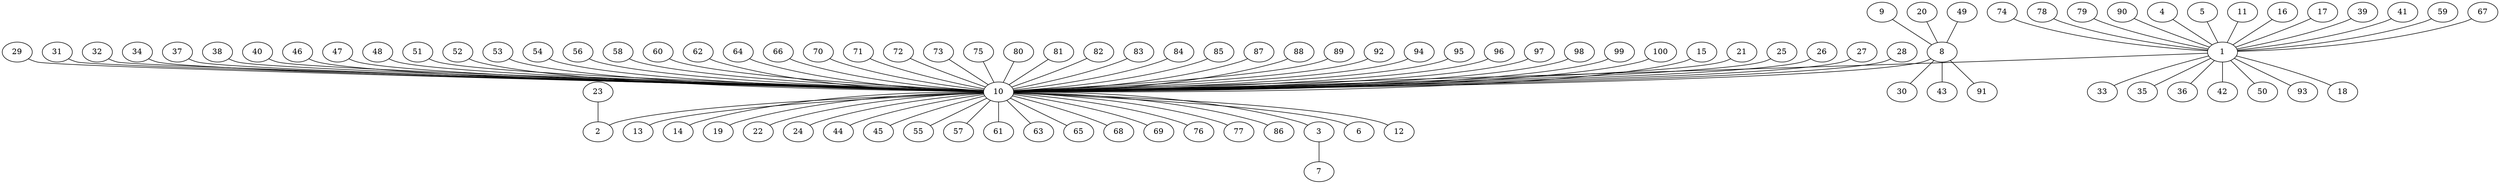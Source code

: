 graph x {
1 -- 10
8 -- 10
10 -- 2
10 -- 3
10 -- 6
10 -- 12
10 -- 13
10 -- 14
10 -- 19
10 -- 22
10 -- 24
10 -- 44
10 -- 45
10 -- 55
10 -- 57
10 -- 61
10 -- 63
10 -- 65
10 -- 68
10 -- 69
10 -- 76
10 -- 77
10 -- 86
15 -- 10
21 -- 10
25 -- 10
26 -- 10
27 -- 10
28 -- 10
29 -- 10
31 -- 10
32 -- 10
34 -- 10
37 -- 10
38 -- 10
40 -- 10
46 -- 10
47 -- 10
48 -- 10
51 -- 10
52 -- 10
53 -- 10
54 -- 10
56 -- 10
58 -- 10
60 -- 10
62 -- 10
64 -- 10
66 -- 10
70 -- 10
71 -- 10
72 -- 10
73 -- 10
75 -- 10
80 -- 10
81 -- 10
82 -- 10
83 -- 10
84 -- 10
85 -- 10
87 -- 10
88 -- 10
89 -- 10
92 -- 10
94 -- 10
95 -- 10
96 -- 10
97 -- 10
98 -- 10
99 -- 10
100 -- 10
1 -- 18
1 -- 33
1 -- 35
1 -- 36
1 -- 42
1 -- 50
1 -- 93
4 -- 1
5 -- 1
11 -- 1
16 -- 1
17 -- 1
39 -- 1
41 -- 1
59 -- 1
67 -- 1
74 -- 1
78 -- 1
79 -- 1
90 -- 1
8 -- 30
8 -- 43
8 -- 91
9 -- 8
20 -- 8
49 -- 8
23 -- 2
3 -- 7
}